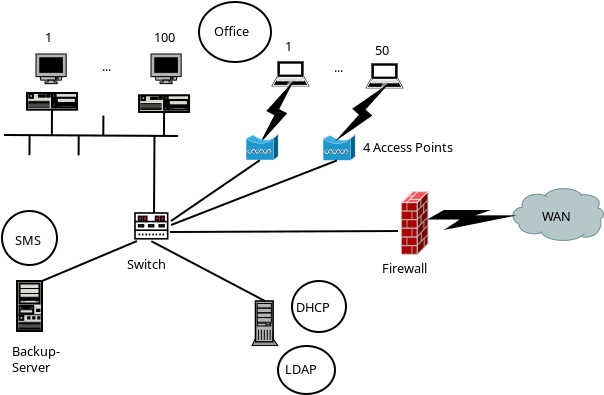 <?xml version="1.0" encoding="UTF-8"?>
<dia:diagram xmlns:dia="http://www.lysator.liu.se/~alla/dia/"><dia:layer name="Background" visible="true"><dia:object type="Network - General Monitor (With Stand)" version="0" id="O0"><dia:attribute name="obj_pos"><dia:point val="2.5,4"/></dia:attribute><dia:attribute name="obj_bb"><dia:rectangle val="2.475,3.975;4.033,6.529"/></dia:attribute><dia:attribute name="elem_corner"><dia:point val="2.5,4"/></dia:attribute><dia:attribute name="elem_width"><dia:real val="1.508"/></dia:attribute><dia:attribute name="elem_height"><dia:real val="1.483"/></dia:attribute><dia:attribute name="show_background"><dia:boolean val="true"/></dia:attribute><dia:attribute name="flip_horizontal"><dia:boolean val="false"/></dia:attribute><dia:attribute name="flip_vertical"><dia:boolean val="false"/></dia:attribute><dia:attribute name="padding"><dia:real val="0.354"/></dia:attribute><dia:attribute name="text"><dia:composite type="text"><dia:attribute name="string"><dia:string>##</dia:string></dia:attribute><dia:attribute name="font"><dia:font family="sans" style="0" name="Courier"/></dia:attribute><dia:attribute name="height"><dia:real val="0.8"/></dia:attribute><dia:attribute name="pos"><dia:point val="3.254,6.284"/></dia:attribute><dia:attribute name="color"><dia:color val="#000000"/></dia:attribute><dia:attribute name="alignment"><dia:enum val="1"/></dia:attribute></dia:composite></dia:attribute></dia:object><dia:object type="Network - General Monitor (With Stand)" version="0" id="O1"><dia:attribute name="obj_pos"><dia:point val="8.25,4"/></dia:attribute><dia:attribute name="obj_bb"><dia:rectangle val="8.225,3.975;9.783,6.529"/></dia:attribute><dia:attribute name="elem_corner"><dia:point val="8.25,4"/></dia:attribute><dia:attribute name="elem_width"><dia:real val="1.508"/></dia:attribute><dia:attribute name="elem_height"><dia:real val="1.483"/></dia:attribute><dia:attribute name="show_background"><dia:boolean val="true"/></dia:attribute><dia:attribute name="flip_horizontal"><dia:boolean val="false"/></dia:attribute><dia:attribute name="flip_vertical"><dia:boolean val="false"/></dia:attribute><dia:attribute name="padding"><dia:real val="0.354"/></dia:attribute><dia:attribute name="text"><dia:composite type="text"><dia:attribute name="string"><dia:string>##</dia:string></dia:attribute><dia:attribute name="font"><dia:font family="sans" style="0" name="Courier"/></dia:attribute><dia:attribute name="height"><dia:real val="0.8"/></dia:attribute><dia:attribute name="pos"><dia:point val="9.004,6.284"/></dia:attribute><dia:attribute name="color"><dia:color val="#000000"/></dia:attribute><dia:attribute name="alignment"><dia:enum val="1"/></dia:attribute></dia:composite></dia:attribute></dia:object><dia:object type="Network - General Computer (Tower)" version="0" id="O2"><dia:attribute name="obj_pos"><dia:point val="13.3,16.35"/></dia:attribute><dia:attribute name="obj_bb"><dia:rectangle val="13.292,16.31;14.599,19.631"/></dia:attribute><dia:attribute name="elem_corner"><dia:point val="13.3,16.35"/></dia:attribute><dia:attribute name="elem_width"><dia:real val="1.289"/></dia:attribute><dia:attribute name="elem_height"><dia:real val="2.227"/></dia:attribute><dia:attribute name="show_background"><dia:boolean val="true"/></dia:attribute><dia:attribute name="flip_horizontal"><dia:boolean val="false"/></dia:attribute><dia:attribute name="flip_vertical"><dia:boolean val="false"/></dia:attribute><dia:attribute name="padding"><dia:real val="0.354"/></dia:attribute><dia:attribute name="text"><dia:composite type="text"><dia:attribute name="string"><dia:string>##</dia:string></dia:attribute><dia:attribute name="font"><dia:font family="sans" style="0" name="Courier"/></dia:attribute><dia:attribute name="height"><dia:real val="0.8"/></dia:attribute><dia:attribute name="pos"><dia:point val="13.945,19.386"/></dia:attribute><dia:attribute name="color"><dia:color val="#000000"/></dia:attribute><dia:attribute name="alignment"><dia:enum val="1"/></dia:attribute></dia:composite></dia:attribute></dia:object><dia:object type="Standard - Text" version="0" id="O3"><dia:attribute name="obj_pos"><dia:point val="2.95,3.4"/></dia:attribute><dia:attribute name="obj_bb"><dia:rectangle val="2.928,2.627;3.4,3.645"/></dia:attribute><dia:attribute name="text"><dia:composite type="text"><dia:attribute name="string"><dia:string>#1#</dia:string></dia:attribute><dia:attribute name="font"><dia:font family="sans" style="0" name="Courier"/></dia:attribute><dia:attribute name="height"><dia:real val="0.8"/></dia:attribute><dia:attribute name="pos"><dia:point val="2.95,3.4"/></dia:attribute><dia:attribute name="color"><dia:color val="#000000"/></dia:attribute><dia:attribute name="alignment"><dia:enum val="0"/></dia:attribute></dia:composite></dia:attribute></dia:object><dia:object type="Standard - Text" version="0" id="O4"><dia:attribute name="obj_pos"><dia:point val="8.4,3.4"/></dia:attribute><dia:attribute name="obj_bb"><dia:rectangle val="8.4,2.627;9.773,3.645"/></dia:attribute><dia:attribute name="text"><dia:composite type="text"><dia:attribute name="string"><dia:string>#100#</dia:string></dia:attribute><dia:attribute name="font"><dia:font family="sans" style="0" name="Courier"/></dia:attribute><dia:attribute name="height"><dia:real val="0.8"/></dia:attribute><dia:attribute name="pos"><dia:point val="8.4,3.4"/></dia:attribute><dia:attribute name="color"><dia:color val="#000000"/></dia:attribute><dia:attribute name="alignment"><dia:enum val="0"/></dia:attribute></dia:composite></dia:attribute></dia:object><dia:object type="Standard - Text" version="0" id="O5"><dia:attribute name="obj_pos"><dia:point val="5.8,4.85"/></dia:attribute><dia:attribute name="obj_bb"><dia:rectangle val="5.8,4.077;6.423,5.095"/></dia:attribute><dia:attribute name="text"><dia:composite type="text"><dia:attribute name="string"><dia:string>#...#</dia:string></dia:attribute><dia:attribute name="font"><dia:font family="sans" style="0" name="Courier"/></dia:attribute><dia:attribute name="height"><dia:real val="0.8"/></dia:attribute><dia:attribute name="pos"><dia:point val="5.8,4.85"/></dia:attribute><dia:attribute name="color"><dia:color val="#000000"/></dia:attribute><dia:attribute name="alignment"><dia:enum val="0"/></dia:attribute></dia:composite></dia:attribute></dia:object><dia:object type="Network - Laptop Computer" version="0" id="O6"><dia:attribute name="obj_pos"><dia:point val="14.35,4.4"/></dia:attribute><dia:attribute name="obj_bb"><dia:rectangle val="14.264,4.35;16.186,5.617"/></dia:attribute><dia:attribute name="elem_corner"><dia:point val="14.35,4.4"/></dia:attribute><dia:attribute name="elem_width"><dia:real val="1.75"/></dia:attribute><dia:attribute name="elem_height"><dia:real val="1.167"/></dia:attribute><dia:attribute name="show_background"><dia:boolean val="true"/></dia:attribute><dia:attribute name="flip_horizontal"><dia:boolean val="false"/></dia:attribute><dia:attribute name="flip_vertical"><dia:boolean val="false"/></dia:attribute><dia:attribute name="padding"><dia:real val="0.354"/></dia:attribute></dia:object><dia:object type="Network - Laptop Computer" version="0" id="O7"><dia:attribute name="obj_pos"><dia:point val="19.05,4.5"/></dia:attribute><dia:attribute name="obj_bb"><dia:rectangle val="18.964,4.45;20.886,5.717"/></dia:attribute><dia:attribute name="elem_corner"><dia:point val="19.05,4.5"/></dia:attribute><dia:attribute name="elem_width"><dia:real val="1.75"/></dia:attribute><dia:attribute name="elem_height"><dia:real val="1.167"/></dia:attribute><dia:attribute name="show_background"><dia:boolean val="true"/></dia:attribute><dia:attribute name="flip_horizontal"><dia:boolean val="false"/></dia:attribute><dia:attribute name="flip_vertical"><dia:boolean val="false"/></dia:attribute><dia:attribute name="padding"><dia:real val="0.354"/></dia:attribute></dia:object><dia:object type="Standard - Text" version="0" id="O8"><dia:attribute name="obj_pos"><dia:point val="14.95,3.85"/></dia:attribute><dia:attribute name="obj_bb"><dia:rectangle val="14.928,3.078;15.4,4.095"/></dia:attribute><dia:attribute name="text"><dia:composite type="text"><dia:attribute name="string"><dia:string>#1#</dia:string></dia:attribute><dia:attribute name="font"><dia:font family="sans" style="0" name="Courier"/></dia:attribute><dia:attribute name="height"><dia:real val="0.8"/></dia:attribute><dia:attribute name="pos"><dia:point val="14.95,3.85"/></dia:attribute><dia:attribute name="color"><dia:color val="#000000"/></dia:attribute><dia:attribute name="alignment"><dia:enum val="0"/></dia:attribute></dia:composite></dia:attribute></dia:object><dia:object type="Standard - Text" version="0" id="O9"><dia:attribute name="obj_pos"><dia:point val="17.4,4.9"/></dia:attribute><dia:attribute name="obj_bb"><dia:rectangle val="17.4,4.128;18.023,5.145"/></dia:attribute><dia:attribute name="text"><dia:composite type="text"><dia:attribute name="string"><dia:string>#...#</dia:string></dia:attribute><dia:attribute name="font"><dia:font family="sans" style="0" name="Courier"/></dia:attribute><dia:attribute name="height"><dia:real val="0.8"/></dia:attribute><dia:attribute name="pos"><dia:point val="17.4,4.9"/></dia:attribute><dia:attribute name="color"><dia:color val="#000000"/></dia:attribute><dia:attribute name="alignment"><dia:enum val="0"/></dia:attribute></dia:composite></dia:attribute></dia:object><dia:object type="Standard - Text" version="0" id="O10"><dia:attribute name="obj_pos"><dia:point val="19.45,4.05"/></dia:attribute><dia:attribute name="obj_bb"><dia:rectangle val="19.427,3.277;20.35,4.295"/></dia:attribute><dia:attribute name="text"><dia:composite type="text"><dia:attribute name="string"><dia:string>#50#</dia:string></dia:attribute><dia:attribute name="font"><dia:font family="sans" style="0" name="Courier"/></dia:attribute><dia:attribute name="height"><dia:real val="0.8"/></dia:attribute><dia:attribute name="pos"><dia:point val="19.45,4.05"/></dia:attribute><dia:attribute name="color"><dia:color val="#000000"/></dia:attribute><dia:attribute name="alignment"><dia:enum val="0"/></dia:attribute></dia:composite></dia:attribute></dia:object><dia:object type="Cisco - Cloud" version="0" id="O11"><dia:attribute name="obj_pos"><dia:point val="26.347,10.73"/></dia:attribute><dia:attribute name="obj_bb"><dia:rectangle val="26.347,10.73;30.873,13.354"/></dia:attribute><dia:attribute name="elem_corner"><dia:point val="26.347,10.73"/></dia:attribute><dia:attribute name="elem_width"><dia:real val="4.526"/></dia:attribute><dia:attribute name="elem_height"><dia:real val="2.593"/></dia:attribute><dia:attribute name="show_background"><dia:boolean val="true"/></dia:attribute><dia:attribute name="flip_horizontal"><dia:boolean val="false"/></dia:attribute><dia:attribute name="flip_vertical"><dia:boolean val="false"/></dia:attribute><dia:attribute name="padding"><dia:real val="0.354"/></dia:attribute></dia:object><dia:object type="Network - WAN Connection" version="0" id="O12"><dia:attribute name="obj_pos"><dia:point val="22.05,11.8"/></dia:attribute><dia:attribute name="obj_bb"><dia:rectangle val="21.86,11.75;27.054,13.864"/></dia:attribute><dia:attribute name="elem_corner"><dia:point val="22.05,11.8"/></dia:attribute><dia:attribute name="elem_width"><dia:real val="4.5"/></dia:attribute><dia:attribute name="elem_height"><dia:real val="1"/></dia:attribute><dia:attribute name="show_background"><dia:boolean val="true"/></dia:attribute><dia:attribute name="flip_horizontal"><dia:boolean val="false"/></dia:attribute><dia:attribute name="flip_vertical"><dia:boolean val="false"/></dia:attribute><dia:attribute name="padding"><dia:real val="0.354"/></dia:attribute><dia:attribute name="text"><dia:composite type="text"><dia:attribute name="string"><dia:string>##</dia:string></dia:attribute><dia:attribute name="font"><dia:font family="sans" style="0" name="Courier"/></dia:attribute><dia:attribute name="height"><dia:real val="0.8"/></dia:attribute><dia:attribute name="pos"><dia:point val="24.075,13.619"/></dia:attribute><dia:attribute name="color"><dia:color val="#000000"/></dia:attribute><dia:attribute name="alignment"><dia:enum val="1"/></dia:attribute></dia:composite></dia:attribute></dia:object><dia:object type="Standard - Text" version="0" id="O13"><dia:attribute name="obj_pos"><dia:point val="27.8,12.35"/></dia:attribute><dia:attribute name="obj_bb"><dia:rectangle val="27.778,11.578;29.65,12.595"/></dia:attribute><dia:attribute name="text"><dia:composite type="text"><dia:attribute name="string"><dia:string>#WAN#</dia:string></dia:attribute><dia:attribute name="font"><dia:font family="sans" style="0" name="Courier"/></dia:attribute><dia:attribute name="height"><dia:real val="0.8"/></dia:attribute><dia:attribute name="pos"><dia:point val="27.8,12.35"/></dia:attribute><dia:attribute name="color"><dia:color val="#000000"/></dia:attribute><dia:attribute name="alignment"><dia:enum val="0"/></dia:attribute></dia:composite></dia:attribute></dia:object><dia:object type="Network - A Desktop PC" version="0" id="O14"><dia:attribute name="obj_pos"><dia:point val="2.05,5.95"/></dia:attribute><dia:attribute name="obj_bb"><dia:rectangle val="2.0,5.9;4.6,6.833"/></dia:attribute><dia:attribute name="elem_corner"><dia:point val="2.05,5.95"/></dia:attribute><dia:attribute name="elem_width"><dia:real val="2.5"/></dia:attribute><dia:attribute name="elem_height"><dia:real val="0.833"/></dia:attribute><dia:attribute name="show_background"><dia:boolean val="true"/></dia:attribute><dia:attribute name="flip_horizontal"><dia:boolean val="false"/></dia:attribute><dia:attribute name="flip_vertical"><dia:boolean val="false"/></dia:attribute><dia:attribute name="padding"><dia:real val="0.354"/></dia:attribute></dia:object><dia:object type="Network - A Desktop PC" version="0" id="O15"><dia:attribute name="obj_pos"><dia:point val="7.655,6.065"/></dia:attribute><dia:attribute name="obj_bb"><dia:rectangle val="7.605,6.015;10.205,6.948"/></dia:attribute><dia:attribute name="elem_corner"><dia:point val="7.655,6.065"/></dia:attribute><dia:attribute name="elem_width"><dia:real val="2.5"/></dia:attribute><dia:attribute name="elem_height"><dia:real val="0.833"/></dia:attribute><dia:attribute name="show_background"><dia:boolean val="true"/></dia:attribute><dia:attribute name="flip_horizontal"><dia:boolean val="false"/></dia:attribute><dia:attribute name="flip_vertical"><dia:boolean val="false"/></dia:attribute><dia:attribute name="padding"><dia:real val="0.354"/></dia:attribute></dia:object><dia:object type="Cisco - Firewall" version="0" id="O16"><dia:attribute name="obj_pos"><dia:point val="20.75,10.868"/></dia:attribute><dia:attribute name="obj_bb"><dia:rectangle val="20.71,10.133;22.943,14.588"/></dia:attribute><dia:attribute name="elem_corner"><dia:point val="20.75,10.868"/></dia:attribute><dia:attribute name="elem_width"><dia:real val="1.377"/></dia:attribute><dia:attribute name="elem_height"><dia:real val="3.157"/></dia:attribute><dia:attribute name="show_background"><dia:boolean val="true"/></dia:attribute><dia:attribute name="flip_horizontal"><dia:boolean val="false"/></dia:attribute><dia:attribute name="flip_vertical"><dia:boolean val="false"/></dia:attribute><dia:attribute name="padding"><dia:real val="0.354"/></dia:attribute></dia:object><dia:object type="Cisco - Wireless Bridge" version="0" id="O17"><dia:attribute name="obj_pos"><dia:point val="16.85,8"/></dia:attribute><dia:attribute name="obj_bb"><dia:rectangle val="16.805,7.98;18.507,9.412"/></dia:attribute><dia:attribute name="elem_corner"><dia:point val="16.85,8"/></dia:attribute><dia:attribute name="elem_width"><dia:real val="1.612"/></dia:attribute><dia:attribute name="elem_height"><dia:real val="1.317"/></dia:attribute><dia:attribute name="show_background"><dia:boolean val="true"/></dia:attribute><dia:attribute name="flip_horizontal"><dia:boolean val="false"/></dia:attribute><dia:attribute name="flip_vertical"><dia:boolean val="false"/></dia:attribute><dia:attribute name="padding"><dia:real val="0.354"/></dia:attribute></dia:object><dia:object type="Network - WAN Link" version="1" id="O18"><dia:attribute name="obj_pos"><dia:point val="17.7,8.15"/></dia:attribute><dia:attribute name="obj_bb"><dia:rectangle val="17.7,5.667;19.925,8.15"/></dia:attribute><dia:attribute name="conn_endpoints"><dia:point val="17.7,8.15"/><dia:point val="19.925,5.667"/></dia:attribute><dia:attribute name="width"><dia:real val="1"/></dia:attribute><dia:connections><dia:connection handle="1" to="O7" connection="9"/></dia:connections></dia:object><dia:object type="Network - WAN Link" version="1" id="O19"><dia:attribute name="obj_pos"><dia:point val="13.85,8.25"/></dia:attribute><dia:attribute name="obj_bb"><dia:rectangle val="13.85,5.567;15.225,8.25"/></dia:attribute><dia:attribute name="conn_endpoints"><dia:point val="13.85,8.25"/><dia:point val="15.225,5.567"/></dia:attribute><dia:attribute name="width"><dia:real val="1"/></dia:attribute><dia:connections><dia:connection handle="1" to="O6" connection="9"/></dia:connections></dia:object><dia:object type="Network - A Miditower PC" version="0" id="O20"><dia:attribute name="obj_pos"><dia:point val="1.55,15.35"/></dia:attribute><dia:attribute name="obj_bb"><dia:rectangle val="1.5,15.3;2.85,17.9"/></dia:attribute><dia:attribute name="elem_corner"><dia:point val="1.55,15.35"/></dia:attribute><dia:attribute name="elem_width"><dia:real val="1.25"/></dia:attribute><dia:attribute name="elem_height"><dia:real val="2.5"/></dia:attribute><dia:attribute name="show_background"><dia:boolean val="true"/></dia:attribute><dia:attribute name="flip_horizontal"><dia:boolean val="false"/></dia:attribute><dia:attribute name="flip_vertical"><dia:boolean val="false"/></dia:attribute><dia:attribute name="padding"><dia:real val="0.354"/></dia:attribute></dia:object><dia:object type="Standard - Text" version="0" id="O21"><dia:attribute name="obj_pos"><dia:point val="1.3,19.1"/></dia:attribute><dia:attribute name="obj_bb"><dia:rectangle val="1.3,18.328;4.223,20.145"/></dia:attribute><dia:attribute name="text"><dia:composite type="text"><dia:attribute name="string"><dia:string>#Backup-
Server#</dia:string></dia:attribute><dia:attribute name="font"><dia:font family="sans" style="0" name="Courier"/></dia:attribute><dia:attribute name="height"><dia:real val="0.8"/></dia:attribute><dia:attribute name="pos"><dia:point val="1.3,19.1"/></dia:attribute><dia:attribute name="color"><dia:color val="#000000"/></dia:attribute><dia:attribute name="alignment"><dia:enum val="0"/></dia:attribute></dia:composite></dia:attribute></dia:object><dia:object type="Network - Bus" version="0" id="O22"><dia:attribute name="obj_pos"><dia:point val="0.95,8.05"/></dia:attribute><dia:attribute name="obj_bb"><dia:rectangle val="0.9,6.783;9.6,12.2"/></dia:attribute><dia:attribute name="conn_endpoints"><dia:point val="0.95,8.05"/><dia:point val="9.55,8.1"/></dia:attribute><dia:attribute name="bus_handles"><dia:point val="2.173,9.057"/><dia:point val="3.3,6.783"/><dia:point val="4.63,9.071"/><dia:point val="5.87,7.079"/><dia:point val="8.4,12.2"/><dia:point val="8.905,6.898"/></dia:attribute><dia:connections><dia:connection handle="3" to="O14" connection="7"/><dia:connection handle="7" to="O15" connection="7"/></dia:connections></dia:object><dia:object type="Cisco - Wireless Bridge" version="0" id="O23"><dia:attribute name="obj_pos"><dia:point val="13.0,7.985"/></dia:attribute><dia:attribute name="obj_bb"><dia:rectangle val="12.955,7.965;14.657,9.397"/></dia:attribute><dia:attribute name="elem_corner"><dia:point val="13.0,7.985"/></dia:attribute><dia:attribute name="elem_width"><dia:real val="1.612"/></dia:attribute><dia:attribute name="elem_height"><dia:real val="1.317"/></dia:attribute><dia:attribute name="show_background"><dia:boolean val="true"/></dia:attribute><dia:attribute name="flip_horizontal"><dia:boolean val="false"/></dia:attribute><dia:attribute name="flip_vertical"><dia:boolean val="false"/></dia:attribute><dia:attribute name="padding"><dia:real val="0.354"/></dia:attribute></dia:object><dia:object type="Standard - Text" version="0" id="O24"><dia:attribute name="obj_pos"><dia:point val="18.85,8.9"/></dia:attribute><dia:attribute name="obj_bb"><dia:rectangle val="18.85,8.127;24.523,9.145"/></dia:attribute><dia:attribute name="text"><dia:composite type="text"><dia:attribute name="string"><dia:string>#4 Access Points#</dia:string></dia:attribute><dia:attribute name="font"><dia:font family="sans" style="0" name="Courier"/></dia:attribute><dia:attribute name="height"><dia:real val="0.8"/></dia:attribute><dia:attribute name="pos"><dia:point val="18.85,8.9"/></dia:attribute><dia:attribute name="color"><dia:color val="#000000"/></dia:attribute><dia:attribute name="alignment"><dia:enum val="0"/></dia:attribute></dia:composite></dia:attribute></dia:object><dia:object type="Network - Modular Switch" version="0" id="O25"><dia:attribute name="obj_pos"><dia:point val="7.45,11.95"/></dia:attribute><dia:attribute name="obj_bb"><dia:rectangle val="7.41,11.91;9.123,14.372"/></dia:attribute><dia:attribute name="elem_corner"><dia:point val="7.45,11.95"/></dia:attribute><dia:attribute name="elem_width"><dia:real val="1.633"/></dia:attribute><dia:attribute name="elem_height"><dia:real val="1.289"/></dia:attribute><dia:attribute name="show_background"><dia:boolean val="true"/></dia:attribute><dia:attribute name="flip_horizontal"><dia:boolean val="false"/></dia:attribute><dia:attribute name="flip_vertical"><dia:boolean val="false"/></dia:attribute><dia:attribute name="padding"><dia:real val="0.354"/></dia:attribute><dia:attribute name="text"><dia:composite type="text"><dia:attribute name="string"><dia:string>##</dia:string></dia:attribute><dia:attribute name="font"><dia:font family="sans" style="0" name="Courier"/></dia:attribute><dia:attribute name="height"><dia:real val="0.8"/></dia:attribute><dia:attribute name="pos"><dia:point val="8.267,14.127"/></dia:attribute><dia:attribute name="color"><dia:color val="#000000"/></dia:attribute><dia:attribute name="alignment"><dia:enum val="1"/></dia:attribute></dia:composite></dia:attribute></dia:object><dia:object type="Standard - Text" version="0" id="O26"><dia:attribute name="obj_pos"><dia:point val="7.05,14.75"/></dia:attribute><dia:attribute name="obj_bb"><dia:rectangle val="7.05,13.977;9.373,14.995"/></dia:attribute><dia:attribute name="text"><dia:composite type="text"><dia:attribute name="string"><dia:string>#Switch#</dia:string></dia:attribute><dia:attribute name="font"><dia:font family="sans" style="0" name="Courier"/></dia:attribute><dia:attribute name="height"><dia:real val="0.8"/></dia:attribute><dia:attribute name="pos"><dia:point val="7.05,14.75"/></dia:attribute><dia:attribute name="color"><dia:color val="#000000"/></dia:attribute><dia:attribute name="alignment"><dia:enum val="0"/></dia:attribute></dia:composite></dia:attribute></dia:object><dia:object type="Standard - Line" version="0" id="O27"><dia:attribute name="obj_pos"><dia:point val="13.691,9.309"/></dia:attribute><dia:attribute name="obj_bb"><dia:rectangle val="9.181,9.239;13.76,12.419"/></dia:attribute><dia:attribute name="conn_endpoints"><dia:point val="13.691,9.309"/><dia:point val="9.25,12.35"/></dia:attribute><dia:attribute name="numcp"><dia:int val="1"/></dia:attribute><dia:connections><dia:connection handle="0" to="O23" connection="2"/></dia:connections></dia:object><dia:object type="Standard - Line" version="0" id="O28"><dia:attribute name="obj_pos"><dia:point val="17.541,9.323"/></dia:attribute><dia:attribute name="obj_bb"><dia:rectangle val="9.185,9.259;17.605,12.615"/></dia:attribute><dia:attribute name="conn_endpoints"><dia:point val="17.541,9.323"/><dia:point val="9.25,12.55"/></dia:attribute><dia:attribute name="numcp"><dia:int val="1"/></dia:attribute><dia:connections><dia:connection handle="0" to="O17" connection="2"/></dia:connections></dia:object><dia:object type="Standard - Line" version="0" id="O29"><dia:attribute name="obj_pos"><dia:point val="2.8,15.35"/></dia:attribute><dia:attribute name="obj_bb"><dia:rectangle val="2.735,13.284;7.616,15.415"/></dia:attribute><dia:attribute name="conn_endpoints"><dia:point val="2.8,15.35"/><dia:point val="7.55,13.35"/></dia:attribute><dia:attribute name="numcp"><dia:int val="1"/></dia:attribute><dia:connections><dia:connection handle="0" to="O20" connection="2"/></dia:connections></dia:object><dia:object type="Standard - Line" version="0" id="O30"><dia:attribute name="obj_pos"><dia:point val="9.2,12.9"/></dia:attribute><dia:attribute name="obj_bb"><dia:rectangle val="9.15,12.8;20.65,12.95"/></dia:attribute><dia:attribute name="conn_endpoints"><dia:point val="9.2,12.9"/><dia:point val="20.6,12.85"/></dia:attribute><dia:attribute name="numcp"><dia:int val="1"/></dia:attribute></dia:object><dia:object type="Standard - Text" version="0" id="O31"><dia:attribute name="obj_pos"><dia:point val="19.8,14.95"/></dia:attribute><dia:attribute name="obj_bb"><dia:rectangle val="19.8,14.178;22.523,15.195"/></dia:attribute><dia:attribute name="text"><dia:composite type="text"><dia:attribute name="string"><dia:string>#Firewall#</dia:string></dia:attribute><dia:attribute name="font"><dia:font family="sans" style="0" name="Courier"/></dia:attribute><dia:attribute name="height"><dia:real val="0.8"/></dia:attribute><dia:attribute name="pos"><dia:point val="19.8,14.95"/></dia:attribute><dia:attribute name="color"><dia:color val="#000000"/></dia:attribute><dia:attribute name="alignment"><dia:enum val="0"/></dia:attribute></dia:composite></dia:attribute></dia:object><dia:object type="Standard - Line" version="0" id="O32"><dia:attribute name="obj_pos"><dia:point val="8.267,13.36"/></dia:attribute><dia:attribute name="obj_bb"><dia:rectangle val="8.199,13.292;14.012,16.418"/></dia:attribute><dia:attribute name="conn_endpoints"><dia:point val="8.267,13.36"/><dia:point val="13.945,16.35"/></dia:attribute><dia:attribute name="numcp"><dia:int val="1"/></dia:attribute><dia:connections><dia:connection handle="0" to="O25" connection="0"/><dia:connection handle="1" to="O2" connection="0"/></dia:connections></dia:object><dia:object type="Standard - Ellipse" version="0" id="O33"><dia:attribute name="obj_pos"><dia:point val="0.8,11.85"/></dia:attribute><dia:attribute name="obj_bb"><dia:rectangle val="0.75,11.8;3.6,14.6"/></dia:attribute><dia:attribute name="elem_corner"><dia:point val="0.8,11.85"/></dia:attribute><dia:attribute name="elem_width"><dia:real val="2.75"/></dia:attribute><dia:attribute name="elem_height"><dia:real val="2.7"/></dia:attribute></dia:object><dia:object type="Standard - Text" version="0" id="O34"><dia:attribute name="obj_pos"><dia:point val="1.45,13.55"/></dia:attribute><dia:attribute name="obj_bb"><dia:rectangle val="1.45,12.777;3.223,13.795"/></dia:attribute><dia:attribute name="text"><dia:composite type="text"><dia:attribute name="string"><dia:string>#SMS#</dia:string></dia:attribute><dia:attribute name="font"><dia:font family="sans" style="0" name="Courier"/></dia:attribute><dia:attribute name="height"><dia:real val="0.8"/></dia:attribute><dia:attribute name="pos"><dia:point val="1.45,13.55"/></dia:attribute><dia:attribute name="color"><dia:color val="#000000"/></dia:attribute><dia:attribute name="alignment"><dia:enum val="0"/></dia:attribute></dia:composite></dia:attribute></dia:object><dia:object type="Standard - Ellipse" version="0" id="O35"><dia:attribute name="obj_pos"><dia:point val="10.65,1.4"/></dia:attribute><dia:attribute name="obj_bb"><dia:rectangle val="10.6,1.35;14.3,4.45"/></dia:attribute><dia:attribute name="elem_corner"><dia:point val="10.65,1.4"/></dia:attribute><dia:attribute name="elem_width"><dia:real val="3.6"/></dia:attribute><dia:attribute name="elem_height"><dia:real val="3"/></dia:attribute></dia:object><dia:object type="Standard - Text" version="0" id="O36"><dia:attribute name="obj_pos"><dia:point val="11.4,3.1"/></dia:attribute><dia:attribute name="obj_bb"><dia:rectangle val="11.378,2.328;13.45,3.345"/></dia:attribute><dia:attribute name="text"><dia:composite type="text"><dia:attribute name="string"><dia:string>#Office#</dia:string></dia:attribute><dia:attribute name="font"><dia:font family="sans" style="0" name="Courier"/></dia:attribute><dia:attribute name="height"><dia:real val="0.8"/></dia:attribute><dia:attribute name="pos"><dia:point val="11.4,3.1"/></dia:attribute><dia:attribute name="color"><dia:color val="#000000"/></dia:attribute><dia:attribute name="alignment"><dia:enum val="0"/></dia:attribute></dia:composite></dia:attribute></dia:object><dia:object type="Standard - Ellipse" version="0" id="O37"><dia:attribute name="obj_pos"><dia:point val="15.3,15.35"/></dia:attribute><dia:attribute name="obj_bb"><dia:rectangle val="15.25,15.3;18.05,17.95"/></dia:attribute><dia:attribute name="elem_corner"><dia:point val="15.3,15.35"/></dia:attribute><dia:attribute name="elem_width"><dia:real val="2.7"/></dia:attribute><dia:attribute name="elem_height"><dia:real val="2.55"/></dia:attribute></dia:object><dia:object type="Standard - Text" version="0" id="O38"><dia:attribute name="obj_pos"><dia:point val="15.5,16.9"/></dia:attribute><dia:attribute name="obj_bb"><dia:rectangle val="15.5,16.128;17.823,17.145"/></dia:attribute><dia:attribute name="text"><dia:composite type="text"><dia:attribute name="string"><dia:string>#DHCP#</dia:string></dia:attribute><dia:attribute name="font"><dia:font family="sans" style="0" name="Courier"/></dia:attribute><dia:attribute name="height"><dia:real val="0.8"/></dia:attribute><dia:attribute name="pos"><dia:point val="15.5,16.9"/></dia:attribute><dia:attribute name="color"><dia:color val="#000000"/></dia:attribute><dia:attribute name="alignment"><dia:enum val="0"/></dia:attribute></dia:composite></dia:attribute></dia:object><dia:object type="Standard - Ellipse" version="0" id="O39"><dia:attribute name="obj_pos"><dia:point val="14.6,18.6"/></dia:attribute><dia:attribute name="obj_bb"><dia:rectangle val="14.55,18.55;17.5,21.05"/></dia:attribute><dia:attribute name="elem_corner"><dia:point val="14.6,18.6"/></dia:attribute><dia:attribute name="elem_width"><dia:real val="2.85"/></dia:attribute><dia:attribute name="elem_height"><dia:real val="2.4"/></dia:attribute></dia:object><dia:object type="Standard - Text" version="0" id="O40"><dia:attribute name="obj_pos"><dia:point val="14.95,20"/></dia:attribute><dia:attribute name="obj_bb"><dia:rectangle val="14.95,19.227;17.123,20.245"/></dia:attribute><dia:attribute name="text"><dia:composite type="text"><dia:attribute name="string"><dia:string>#LDAP#</dia:string></dia:attribute><dia:attribute name="font"><dia:font family="sans" style="0" name="Courier"/></dia:attribute><dia:attribute name="height"><dia:real val="0.8"/></dia:attribute><dia:attribute name="pos"><dia:point val="14.95,20"/></dia:attribute><dia:attribute name="color"><dia:color val="#000000"/></dia:attribute><dia:attribute name="alignment"><dia:enum val="0"/></dia:attribute></dia:composite></dia:attribute></dia:object></dia:layer></dia:diagram>
